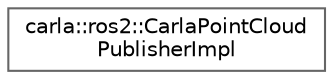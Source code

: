 digraph "类继承关系图"
{
 // INTERACTIVE_SVG=YES
 // LATEX_PDF_SIZE
  bgcolor="transparent";
  edge [fontname=Helvetica,fontsize=10,labelfontname=Helvetica,labelfontsize=10];
  node [fontname=Helvetica,fontsize=10,shape=box,height=0.2,width=0.4];
  rankdir="LR";
  Node0 [id="Node000000",label="carla::ros2::CarlaPointCloud\lPublisherImpl",height=0.2,width=0.4,color="grey40", fillcolor="white", style="filled",URL="$d9/d2f/structcarla_1_1ros2_1_1CarlaPointCloudPublisherImpl.html",tooltip=" "];
}
